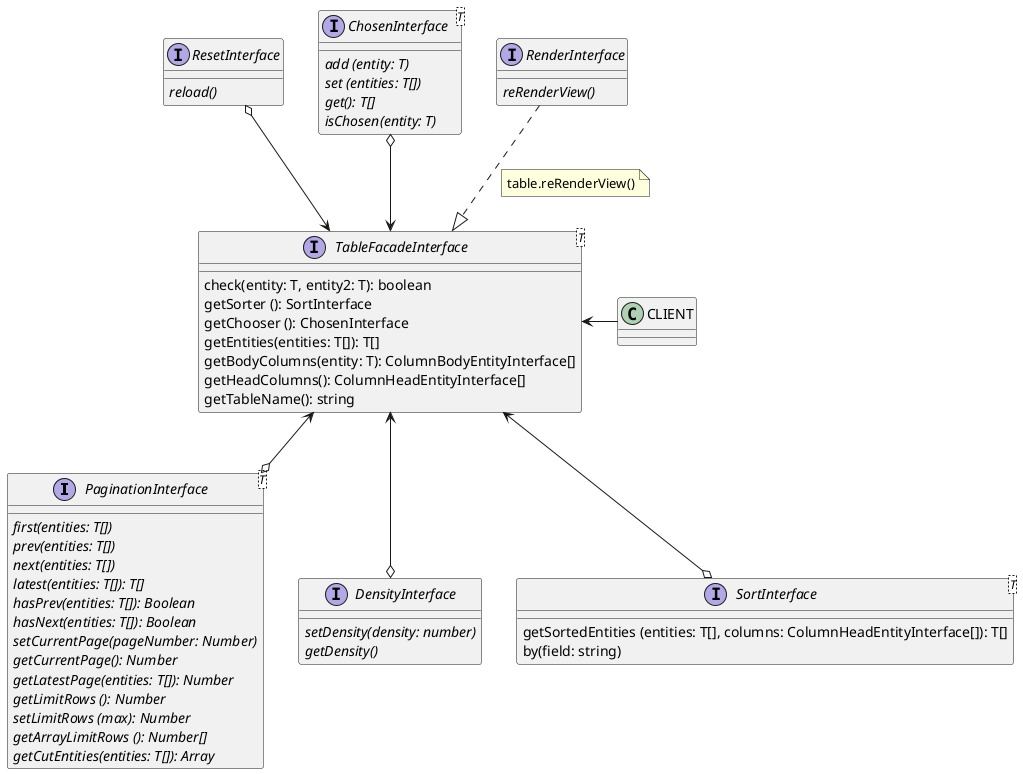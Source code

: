 @startuml

interface PaginationInterface <T> {
  {abstract} first(entities: T[])
  {abstract} prev(entities: T[])
  {abstract} next(entities: T[])
  {abstract} latest(entities: T[]): T[]
  {abstract} hasPrev(entities: T[]): Boolean
  {abstract} hasNext(entities: T[]): Boolean
  {abstract} setCurrentPage(pageNumber: Number)
  {abstract} getCurrentPage(): Number
  {abstract} getLatestPage(entities: T[]): Number
  {abstract} getLimitRows (): Number
  {abstract} setLimitRows (max): Number
  {abstract} getArrayLimitRows (): Number[]
  {abstract} getCutEntities(entities: T[]): Array
}
interface DensityInterface {
  {abstract} setDensity(density: number)
  {abstract} getDensity()
}
interface ResetInterface {
  {abstract} reload()
}
interface ChosenInterface <T> {
  {abstract} add (entity: T)
  {abstract} set (entities: T[])
  {abstract} get(): T[]
  {abstract} isChosen(entity: T)
}

interface SortInterface <T> {
    getSortedEntities (entities: T[], columns: ColumnHeadEntityInterface[]): T[]
    by(field: string)
}

interface RenderInterface {
    {abstract} reRenderView()
}

interface TableFacadeInterface <T> {
  check(entity: T, entity2: T): boolean
  getSorter (): SortInterface
  getChooser (): ChosenInterface
  getEntities(entities: T[]): T[]
  getBodyColumns(entity: T): ColumnBodyEntityInterface[]
  getHeadColumns(): ColumnHeadEntityInterface[]
  getTableName(): string
}

ChosenInterface o--> TableFacadeInterface

ResetInterface o--> TableFacadeInterface

TableFacadeInterface <--o DensityInterface

TableFacadeInterface <--o PaginationInterface

TableFacadeInterface <--o SortInterface

RenderInterface ..|> TableFacadeInterface
note left on link
  table.reRenderView()
end note
TableFacadeInterface <- CLIENT
@enduml
